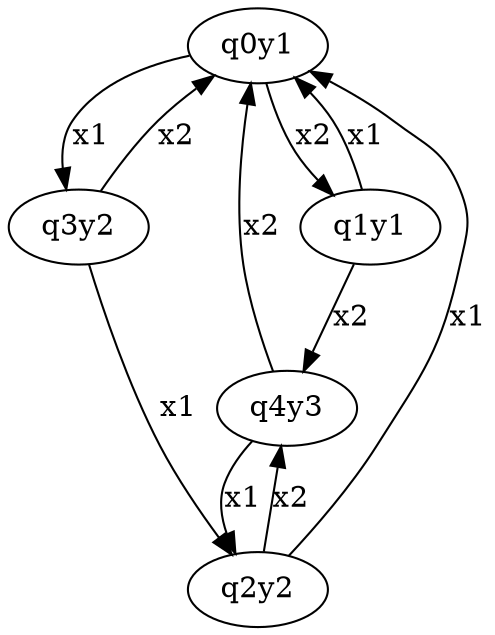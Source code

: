 digraph G {
0 [label=q0y1];
1 [label=q1y1];
2 [label=q2y2];
3 [label=q3y2];
4 [label=q4y3];
0->3  [label=x1];
0->1  [label=x2];
1->0  [label=x1];
1->4  [label=x2];
2->0  [label=x1];
2->4  [label=x2];
3->2  [label=x1];
3->0  [label=x2];
4->2  [label=x1];
4->0  [label=x2];
}
